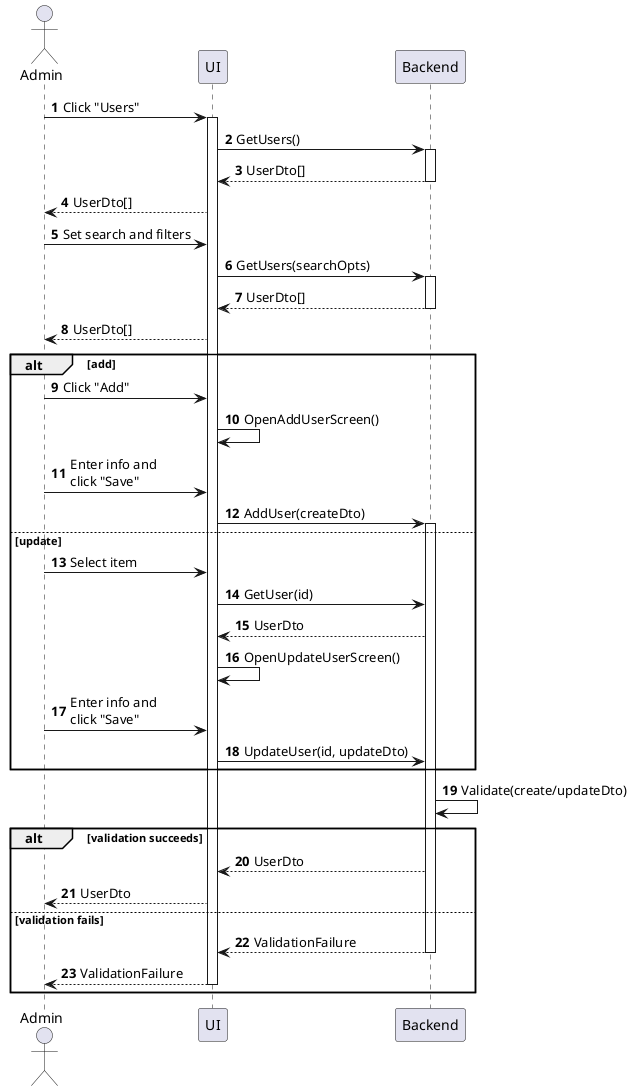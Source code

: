 @startuml user-manage
autonumber

actor "Admin" as a
participant UI as f
participant Backend as b

a -> f : Click "Users"
activate f
f -> b : GetUsers()
activate b
return UserDto[]
f --> a : UserDto[]
a -> f : Set search and filters
f -> b : GetUsers(searchOpts)
activate b
return UserDto[]
f --> a : UserDto[]

alt add
    a -> f : Click "Add"
    f -> f : OpenAddUserScreen()
    a -> f : Enter info and\nclick "Save"
    f -> b : AddUser(createDto)
    activate b
else update
    a -> f : Select item
    f -> b : GetUser(id)
    b --> f : UserDto
    f -> f : OpenUpdateUserScreen()
    a -> f : Enter info and\nclick "Save"
    f -> b : UpdateUser(id, updateDto)
end

b -> b : Validate(create/updateDto)

alt validation succeeds
    b --> f : UserDto
    f --> a : UserDto
else validation fails
    return ValidationFailure
    return ValidationFailure
end
@enduml